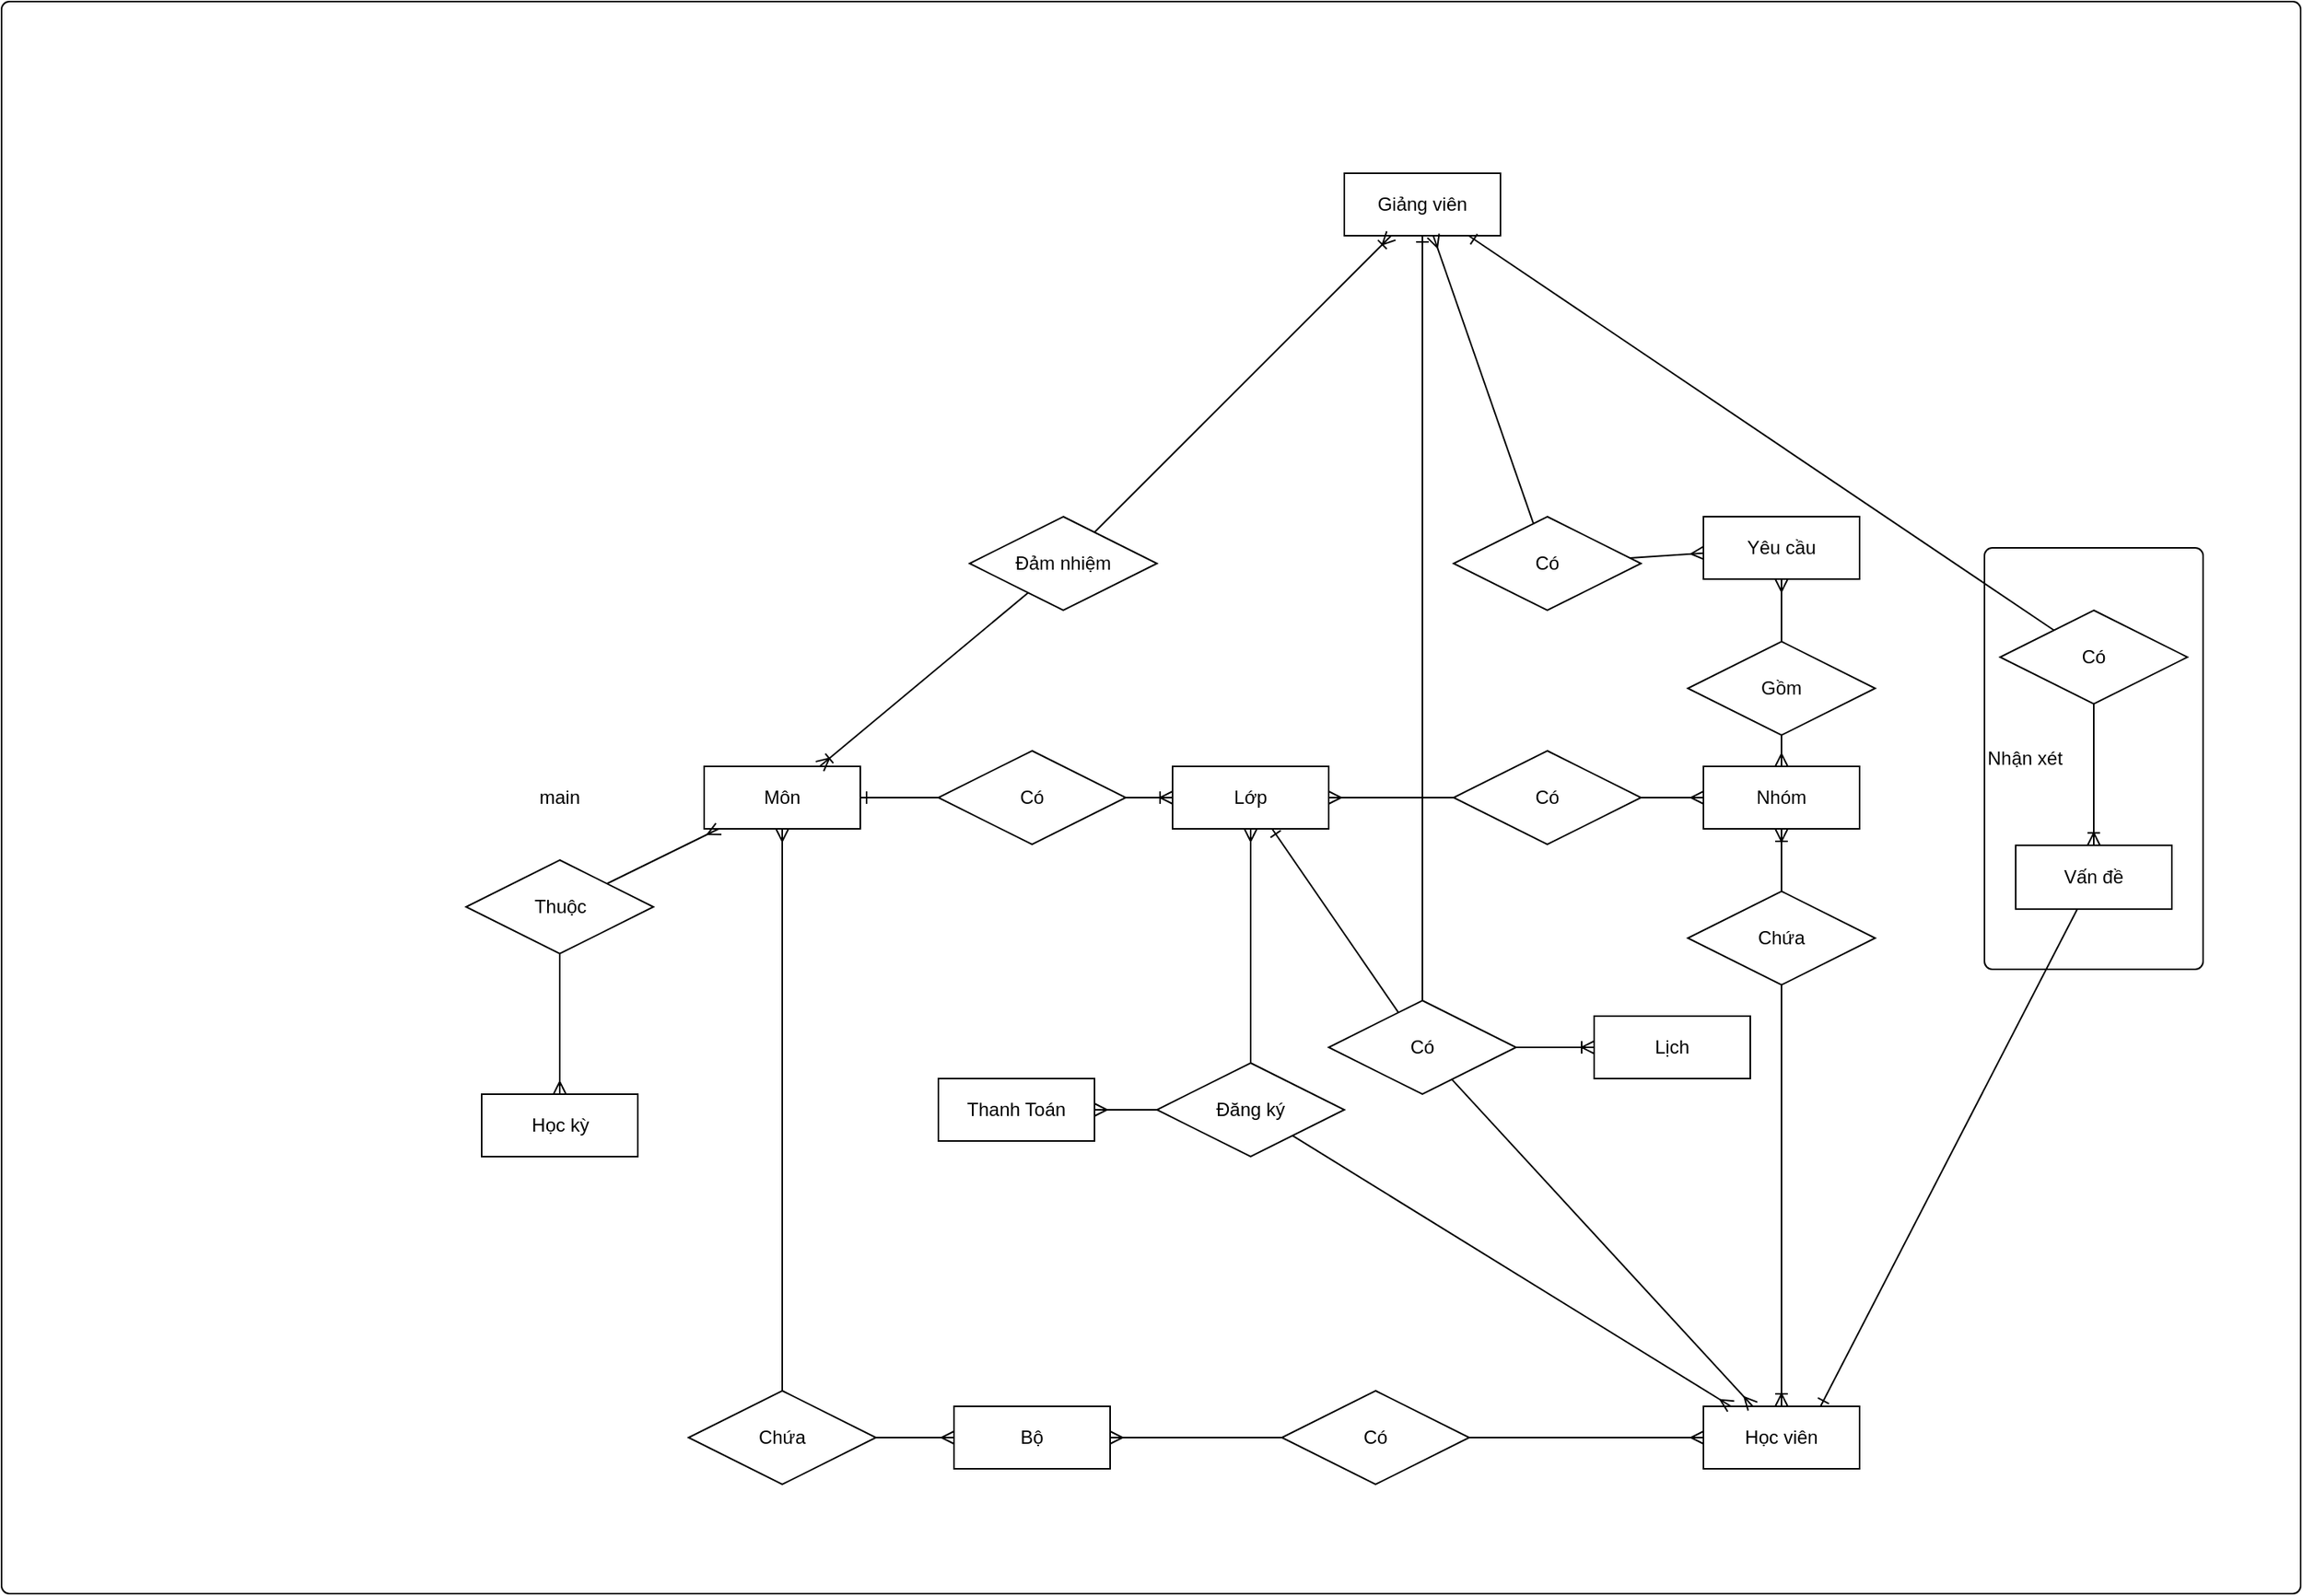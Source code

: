 <mxfile>
    <diagram id="6LI-fRGxq1mgf2WbzU5b" name="Page-1">
        <mxGraphModel dx="1458" dy="730" grid="1" gridSize="10" guides="1" tooltips="1" connect="1" arrows="1" fold="1" page="1" pageScale="1" pageWidth="850" pageHeight="1100" math="0" shadow="0">
            <root>
                <mxCell id="0"/>
                <mxCell id="1" parent="0"/>
                <mxCell id="62" value="" style="rounded=1;absoluteArcSize=1;html=1;arcSize=10;" vertex="1" parent="1">
                    <mxGeometry x="60" y="10" width="1472.5" height="1020" as="geometry"/>
                </mxCell>
                <mxCell id="64" value="Nhận xét" style="rounded=1;absoluteArcSize=1;html=1;arcSize=10;whiteSpace=wrap;points=[];strokeColor=inherit;fillColor=inherit;align=left;" vertex="1" parent="62">
                    <mxGeometry x="1270" y="350" width="140" height="270" as="geometry"/>
                </mxCell>
                <mxCell id="63" value="main" style="html=1;shape=mxgraph.er.anchor;whiteSpace=wrap;" vertex="1" parent="62">
                    <mxGeometry width="715" height="1020.0" as="geometry"/>
                </mxCell>
                <mxCell id="65" value="Vấn đề" style="whiteSpace=wrap;html=1;align=center;" vertex="1" parent="62">
                    <mxGeometry x="1290" y="540.6" width="100" height="40.8" as="geometry"/>
                </mxCell>
                <mxCell id="10" value="Lịch" style="whiteSpace=wrap;html=1;align=center;" vertex="1" parent="62">
                    <mxGeometry x="1020" y="650" width="100" height="40" as="geometry"/>
                </mxCell>
                <mxCell id="6" value="Yêu cầu" style="whiteSpace=wrap;html=1;align=center;" vertex="1" parent="62">
                    <mxGeometry x="1090" y="330" width="100" height="40" as="geometry"/>
                </mxCell>
                <mxCell id="36" value="Có" style="shape=rhombus;perimeter=rhombusPerimeter;whiteSpace=wrap;html=1;align=center;" vertex="1" parent="62">
                    <mxGeometry x="930" y="330" width="120" height="60" as="geometry"/>
                </mxCell>
                <mxCell id="38" value="" style="fontSize=12;html=1;endArrow=ERmany;" edge="1" parent="62" source="36" target="6">
                    <mxGeometry width="100" height="100" relative="1" as="geometry">
                        <mxPoint x="1105" y="390" as="sourcePoint"/>
                        <mxPoint x="890.0" y="320" as="targetPoint"/>
                    </mxGeometry>
                </mxCell>
                <mxCell id="33" value="Gồm" style="shape=rhombus;perimeter=rhombusPerimeter;whiteSpace=wrap;html=1;align=center;" vertex="1" parent="62">
                    <mxGeometry x="1080" y="410" width="120" height="60" as="geometry"/>
                </mxCell>
                <mxCell id="34" value="" style="fontSize=12;html=1;endArrow=ERmany;" edge="1" parent="62" source="33" target="6">
                    <mxGeometry width="100" height="100" relative="1" as="geometry">
                        <mxPoint x="1060" y="520" as="sourcePoint"/>
                        <mxPoint x="1100" y="520" as="targetPoint"/>
                    </mxGeometry>
                </mxCell>
                <mxCell id="48" value="Có" style="shape=rhombus;perimeter=rhombusPerimeter;whiteSpace=wrap;html=1;align=center;" vertex="1" parent="62">
                    <mxGeometry x="850" y="640" width="120" height="60" as="geometry"/>
                </mxCell>
                <mxCell id="50" value="" style="fontSize=12;html=1;endArrow=ERoneToMany;" edge="1" parent="62" source="48" target="10">
                    <mxGeometry width="100" height="100" relative="1" as="geometry">
                        <mxPoint x="730" y="520.0" as="sourcePoint"/>
                        <mxPoint x="820" y="610" as="targetPoint"/>
                    </mxGeometry>
                </mxCell>
                <mxCell id="4" value="Lớp" style="whiteSpace=wrap;html=1;align=center;" vertex="1" parent="62">
                    <mxGeometry x="750" y="490" width="100" height="40" as="geometry"/>
                </mxCell>
                <mxCell id="49" value="" style="fontSize=12;html=1;endArrow=ERone;endFill=1;" edge="1" parent="62" source="48" target="4">
                    <mxGeometry width="100" height="100" relative="1" as="geometry">
                        <mxPoint x="610" y="520.0" as="sourcePoint"/>
                        <mxPoint x="560" y="520.0" as="targetPoint"/>
                    </mxGeometry>
                </mxCell>
                <mxCell id="39" value="Đảm nhiệm" style="shape=rhombus;perimeter=rhombusPerimeter;whiteSpace=wrap;html=1;align=center;" vertex="1" parent="62">
                    <mxGeometry x="620" y="330" width="120" height="60" as="geometry"/>
                </mxCell>
                <mxCell id="11" value="Thuộc" style="shape=rhombus;perimeter=rhombusPerimeter;whiteSpace=wrap;html=1;align=center;" vertex="1" parent="62">
                    <mxGeometry x="297.5" y="550" width="120" height="60" as="geometry"/>
                </mxCell>
                <mxCell id="7" value="Học kỳ" style="whiteSpace=wrap;html=1;align=center;" vertex="1" parent="62">
                    <mxGeometry x="307.5" y="700" width="100" height="40" as="geometry"/>
                </mxCell>
                <mxCell id="13" value="" style="fontSize=12;html=1;endArrow=ERmany;" edge="1" parent="62" source="11" target="7">
                    <mxGeometry width="100" height="100" relative="1" as="geometry">
                        <mxPoint x="260" y="580" as="sourcePoint"/>
                        <mxPoint x="360" y="480" as="targetPoint"/>
                    </mxGeometry>
                </mxCell>
                <mxCell id="67" value="Đăng ký" style="shape=rhombus;perimeter=rhombusPerimeter;whiteSpace=wrap;html=1;align=center;" vertex="1" parent="62">
                    <mxGeometry x="740" y="680" width="120" height="60" as="geometry"/>
                </mxCell>
                <mxCell id="69" value="" style="fontSize=12;html=1;endArrow=ERmany;" edge="1" parent="62" source="67" target="70">
                    <mxGeometry width="100" height="100" relative="1" as="geometry">
                        <mxPoint x="866.197" y="746.901" as="sourcePoint"/>
                        <mxPoint x="1119.0" y="910" as="targetPoint"/>
                    </mxGeometry>
                </mxCell>
                <mxCell id="70" value="Thanh Toán" style="whiteSpace=wrap;html=1;align=center;" vertex="1" parent="62">
                    <mxGeometry x="600" y="690" width="100" height="40" as="geometry"/>
                </mxCell>
                <mxCell id="74" value="" style="fontSize=12;html=1;endArrow=ERmany;" edge="1" parent="62" source="67" target="4">
                    <mxGeometry width="100" height="100" relative="1" as="geometry">
                        <mxPoint x="804.828" y="742.414" as="sourcePoint"/>
                        <mxPoint x="720" y="772.353" as="targetPoint"/>
                    </mxGeometry>
                </mxCell>
                <mxCell id="2" value="Giảng viên" style="whiteSpace=wrap;html=1;align=center;" vertex="1" parent="62">
                    <mxGeometry x="860" y="110" width="100" height="40" as="geometry"/>
                </mxCell>
                <mxCell id="37" value="" style="fontSize=12;html=1;endArrow=ERmany;" edge="1" parent="62" source="36" target="2">
                    <mxGeometry width="100" height="100" relative="1" as="geometry">
                        <mxPoint x="1270" y="520" as="sourcePoint"/>
                        <mxPoint x="1200" y="520" as="targetPoint"/>
                    </mxGeometry>
                </mxCell>
                <mxCell id="40" value="" style="fontSize=12;html=1;endArrow=ERoneToMany;" edge="1" parent="62" source="39" target="2">
                    <mxGeometry width="100" height="100" relative="1" as="geometry">
                        <mxPoint x="839.793" y="390.103" as="sourcePoint"/>
                        <mxPoint x="839.793" y="340" as="targetPoint"/>
                    </mxGeometry>
                </mxCell>
                <mxCell id="66" value="" style="fontSize=12;html=1;endArrow=ERone;endFill=1;" edge="1" parent="62" source="48" target="2">
                    <mxGeometry width="100" height="100" relative="1" as="geometry">
                        <mxPoint x="1339.469" y="591.4" as="sourcePoint"/>
                        <mxPoint x="1175" y="910" as="targetPoint"/>
                    </mxGeometry>
                </mxCell>
                <mxCell id="3" value="Học viên" style="whiteSpace=wrap;html=1;align=center;" vertex="1" parent="1">
                    <mxGeometry x="1150" y="910" width="100" height="40" as="geometry"/>
                </mxCell>
                <mxCell id="5" value="Môn" style="whiteSpace=wrap;html=1;align=center;" vertex="1" parent="1">
                    <mxGeometry x="510" y="500" width="100" height="40" as="geometry"/>
                </mxCell>
                <mxCell id="8" value="Nhóm" style="whiteSpace=wrap;html=1;align=center;" vertex="1" parent="1">
                    <mxGeometry x="1150" y="500" width="100" height="40" as="geometry"/>
                </mxCell>
                <mxCell id="12" value="" style="fontSize=12;html=1;endArrow=ERmany;" edge="1" parent="1" source="11" target="5">
                    <mxGeometry width="100" height="100" relative="1" as="geometry">
                        <mxPoint x="550" y="540" as="sourcePoint"/>
                        <mxPoint x="650" y="440" as="targetPoint"/>
                    </mxGeometry>
                </mxCell>
                <mxCell id="14" value="Có" style="shape=rhombus;perimeter=rhombusPerimeter;whiteSpace=wrap;html=1;align=center;" vertex="1" parent="1">
                    <mxGeometry x="660" y="490" width="120" height="60" as="geometry"/>
                </mxCell>
                <mxCell id="16" value="" style="fontSize=12;html=1;endArrow=ERone;endFill=1;" edge="1" parent="1" source="14" target="5">
                    <mxGeometry width="100" height="100" relative="1" as="geometry">
                        <mxPoint x="220" y="500" as="sourcePoint"/>
                        <mxPoint x="320" y="400" as="targetPoint"/>
                    </mxGeometry>
                </mxCell>
                <mxCell id="17" value="" style="fontSize=12;html=1;endArrow=ERoneToMany;" edge="1" parent="1" source="14" target="4">
                    <mxGeometry width="100" height="100" relative="1" as="geometry">
                        <mxPoint x="630" y="510" as="sourcePoint"/>
                        <mxPoint x="730" y="410" as="targetPoint"/>
                    </mxGeometry>
                </mxCell>
                <mxCell id="21" value="Chứa" style="shape=rhombus;perimeter=rhombusPerimeter;whiteSpace=wrap;html=1;align=center;" vertex="1" parent="1">
                    <mxGeometry x="1140" y="580" width="120" height="60" as="geometry"/>
                </mxCell>
                <mxCell id="22" value="" style="fontSize=12;html=1;endArrow=ERoneToMany;" edge="1" parent="1" source="21" target="8">
                    <mxGeometry width="100" height="100" relative="1" as="geometry">
                        <mxPoint x="950" y="440" as="sourcePoint"/>
                        <mxPoint x="950" y="530.0" as="targetPoint"/>
                    </mxGeometry>
                </mxCell>
                <mxCell id="24" value="" style="fontSize=12;html=1;endArrow=ERoneToMany;" edge="1" parent="1" source="21" target="3">
                    <mxGeometry width="100" height="100" relative="1" as="geometry">
                        <mxPoint x="590" y="590" as="sourcePoint"/>
                        <mxPoint x="690" y="490" as="targetPoint"/>
                    </mxGeometry>
                </mxCell>
                <mxCell id="25" value="Bộ" style="whiteSpace=wrap;html=1;align=center;" vertex="1" parent="1">
                    <mxGeometry x="670" y="910" width="100" height="40" as="geometry"/>
                </mxCell>
                <mxCell id="26" value="Chứa" style="shape=rhombus;perimeter=rhombusPerimeter;whiteSpace=wrap;html=1;align=center;" vertex="1" parent="1">
                    <mxGeometry x="500" y="900" width="120" height="60" as="geometry"/>
                </mxCell>
                <mxCell id="27" value="" style="fontSize=12;html=1;endArrow=ERmany;" edge="1" parent="1" source="26" target="5">
                    <mxGeometry width="100" height="100" relative="1" as="geometry">
                        <mxPoint x="590" y="820" as="sourcePoint"/>
                        <mxPoint x="690" y="720" as="targetPoint"/>
                    </mxGeometry>
                </mxCell>
                <mxCell id="28" value="" style="fontSize=12;html=1;endArrow=ERmany;" edge="1" parent="1" source="26" target="25">
                    <mxGeometry width="100" height="100" relative="1" as="geometry">
                        <mxPoint x="580" y="910" as="sourcePoint"/>
                        <mxPoint x="620" y="750.0" as="targetPoint"/>
                    </mxGeometry>
                </mxCell>
                <mxCell id="29" value="Có" style="shape=rhombus;perimeter=rhombusPerimeter;whiteSpace=wrap;html=1;align=center;" vertex="1" parent="1">
                    <mxGeometry x="990" y="490" width="120" height="60" as="geometry"/>
                </mxCell>
                <mxCell id="30" value="" style="fontSize=12;html=1;endArrow=ERmany;" edge="1" parent="1" source="29" target="4">
                    <mxGeometry width="100" height="100" relative="1" as="geometry">
                        <mxPoint x="1030" y="730" as="sourcePoint"/>
                        <mxPoint x="1130" y="630" as="targetPoint"/>
                    </mxGeometry>
                </mxCell>
                <mxCell id="32" value="" style="fontSize=12;html=1;endArrow=ERmany;" edge="1" parent="1" source="29" target="8">
                    <mxGeometry width="100" height="100" relative="1" as="geometry">
                        <mxPoint x="1050" y="530.0" as="sourcePoint"/>
                        <mxPoint x="950" y="530.0" as="targetPoint"/>
                    </mxGeometry>
                </mxCell>
                <mxCell id="35" value="" style="fontSize=12;html=1;endArrow=ERmany;" edge="1" parent="1" source="33" target="8">
                    <mxGeometry width="100" height="100" relative="1" as="geometry">
                        <mxPoint x="1450" y="530" as="sourcePoint"/>
                        <mxPoint x="1510" y="530" as="targetPoint"/>
                    </mxGeometry>
                </mxCell>
                <mxCell id="41" value="" style="fontSize=12;html=1;endArrow=ERoneToMany;" edge="1" parent="1" source="39" target="5">
                    <mxGeometry width="100" height="100" relative="1" as="geometry">
                        <mxPoint x="790.0" y="430" as="sourcePoint"/>
                        <mxPoint x="850.0" y="330" as="targetPoint"/>
                    </mxGeometry>
                </mxCell>
                <mxCell id="42" value="" style="fontSize=12;html=1;endArrow=ERmany;" edge="1" parent="1" source="43" target="25">
                    <mxGeometry width="100" height="100" relative="1" as="geometry">
                        <mxPoint x="990" y="930" as="sourcePoint"/>
                        <mxPoint x="850.0" y="940" as="targetPoint"/>
                    </mxGeometry>
                </mxCell>
                <mxCell id="43" value="Có" style="shape=rhombus;perimeter=rhombusPerimeter;whiteSpace=wrap;html=1;align=center;" vertex="1" parent="1">
                    <mxGeometry x="880" y="900" width="120" height="60" as="geometry"/>
                </mxCell>
                <mxCell id="44" value="" style="fontSize=12;html=1;endArrow=ERmany;" edge="1" parent="1" source="43" target="3">
                    <mxGeometry width="100" height="100" relative="1" as="geometry">
                        <mxPoint x="890.0" y="720" as="sourcePoint"/>
                        <mxPoint x="780.0" y="720" as="targetPoint"/>
                    </mxGeometry>
                </mxCell>
                <mxCell id="47" value="" style="fontSize=12;html=1;endArrow=ERmany;" edge="1" parent="1" source="48" target="3">
                    <mxGeometry width="100" height="100" relative="1" as="geometry">
                        <mxPoint x="1059.2" y="780.4" as="sourcePoint"/>
                        <mxPoint x="912.381" y="550" as="targetPoint"/>
                    </mxGeometry>
                </mxCell>
                <mxCell id="57" value="Có" style="shape=rhombus;perimeter=rhombusPerimeter;whiteSpace=wrap;html=1;align=center;" vertex="1" parent="1">
                    <mxGeometry x="1340" y="400" width="120" height="60" as="geometry"/>
                </mxCell>
                <mxCell id="58" value="" style="fontSize=12;html=1;endArrow=ERone;endFill=1;" edge="1" parent="1" source="57" target="2">
                    <mxGeometry width="100" height="100" relative="1" as="geometry">
                        <mxPoint x="670" y="530" as="sourcePoint"/>
                        <mxPoint x="620" y="530" as="targetPoint"/>
                    </mxGeometry>
                </mxCell>
                <mxCell id="59" value="" style="fontSize=12;html=1;endArrow=ERoneToMany;" edge="1" parent="1" source="57" target="65">
                    <mxGeometry width="100" height="100" relative="1" as="geometry">
                        <mxPoint x="790" y="530" as="sourcePoint"/>
                        <mxPoint x="1400" y="560" as="targetPoint"/>
                    </mxGeometry>
                </mxCell>
                <mxCell id="61" value="" style="fontSize=12;html=1;endArrow=ERone;endFill=1;entryX=0.75;entryY=0;entryDx=0;entryDy=0;" edge="1" parent="1" source="65" target="3">
                    <mxGeometry width="100" height="100" relative="1" as="geometry">
                        <mxPoint x="1387.117" y="613.558" as="sourcePoint"/>
                        <mxPoint x="1022.778" y="100" as="targetPoint"/>
                    </mxGeometry>
                </mxCell>
                <mxCell id="68" value="" style="fontSize=12;html=1;endArrow=ERmany;" edge="1" parent="1" source="67" target="3">
                    <mxGeometry width="100" height="100" relative="1" as="geometry">
                        <mxPoint x="998.904" y="710.548" as="sourcePoint"/>
                        <mxPoint x="1191.6" y="920" as="targetPoint"/>
                    </mxGeometry>
                </mxCell>
            </root>
        </mxGraphModel>
    </diagram>
</mxfile>